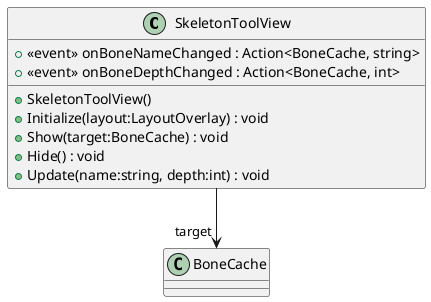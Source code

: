@startuml
class SkeletonToolView {
    +  <<event>> onBoneNameChanged : Action<BoneCache, string> 
    +  <<event>> onBoneDepthChanged : Action<BoneCache, int> 
    + SkeletonToolView()
    + Initialize(layout:LayoutOverlay) : void
    + Show(target:BoneCache) : void
    + Hide() : void
    + Update(name:string, depth:int) : void
}
SkeletonToolView --> "target" BoneCache
@enduml
